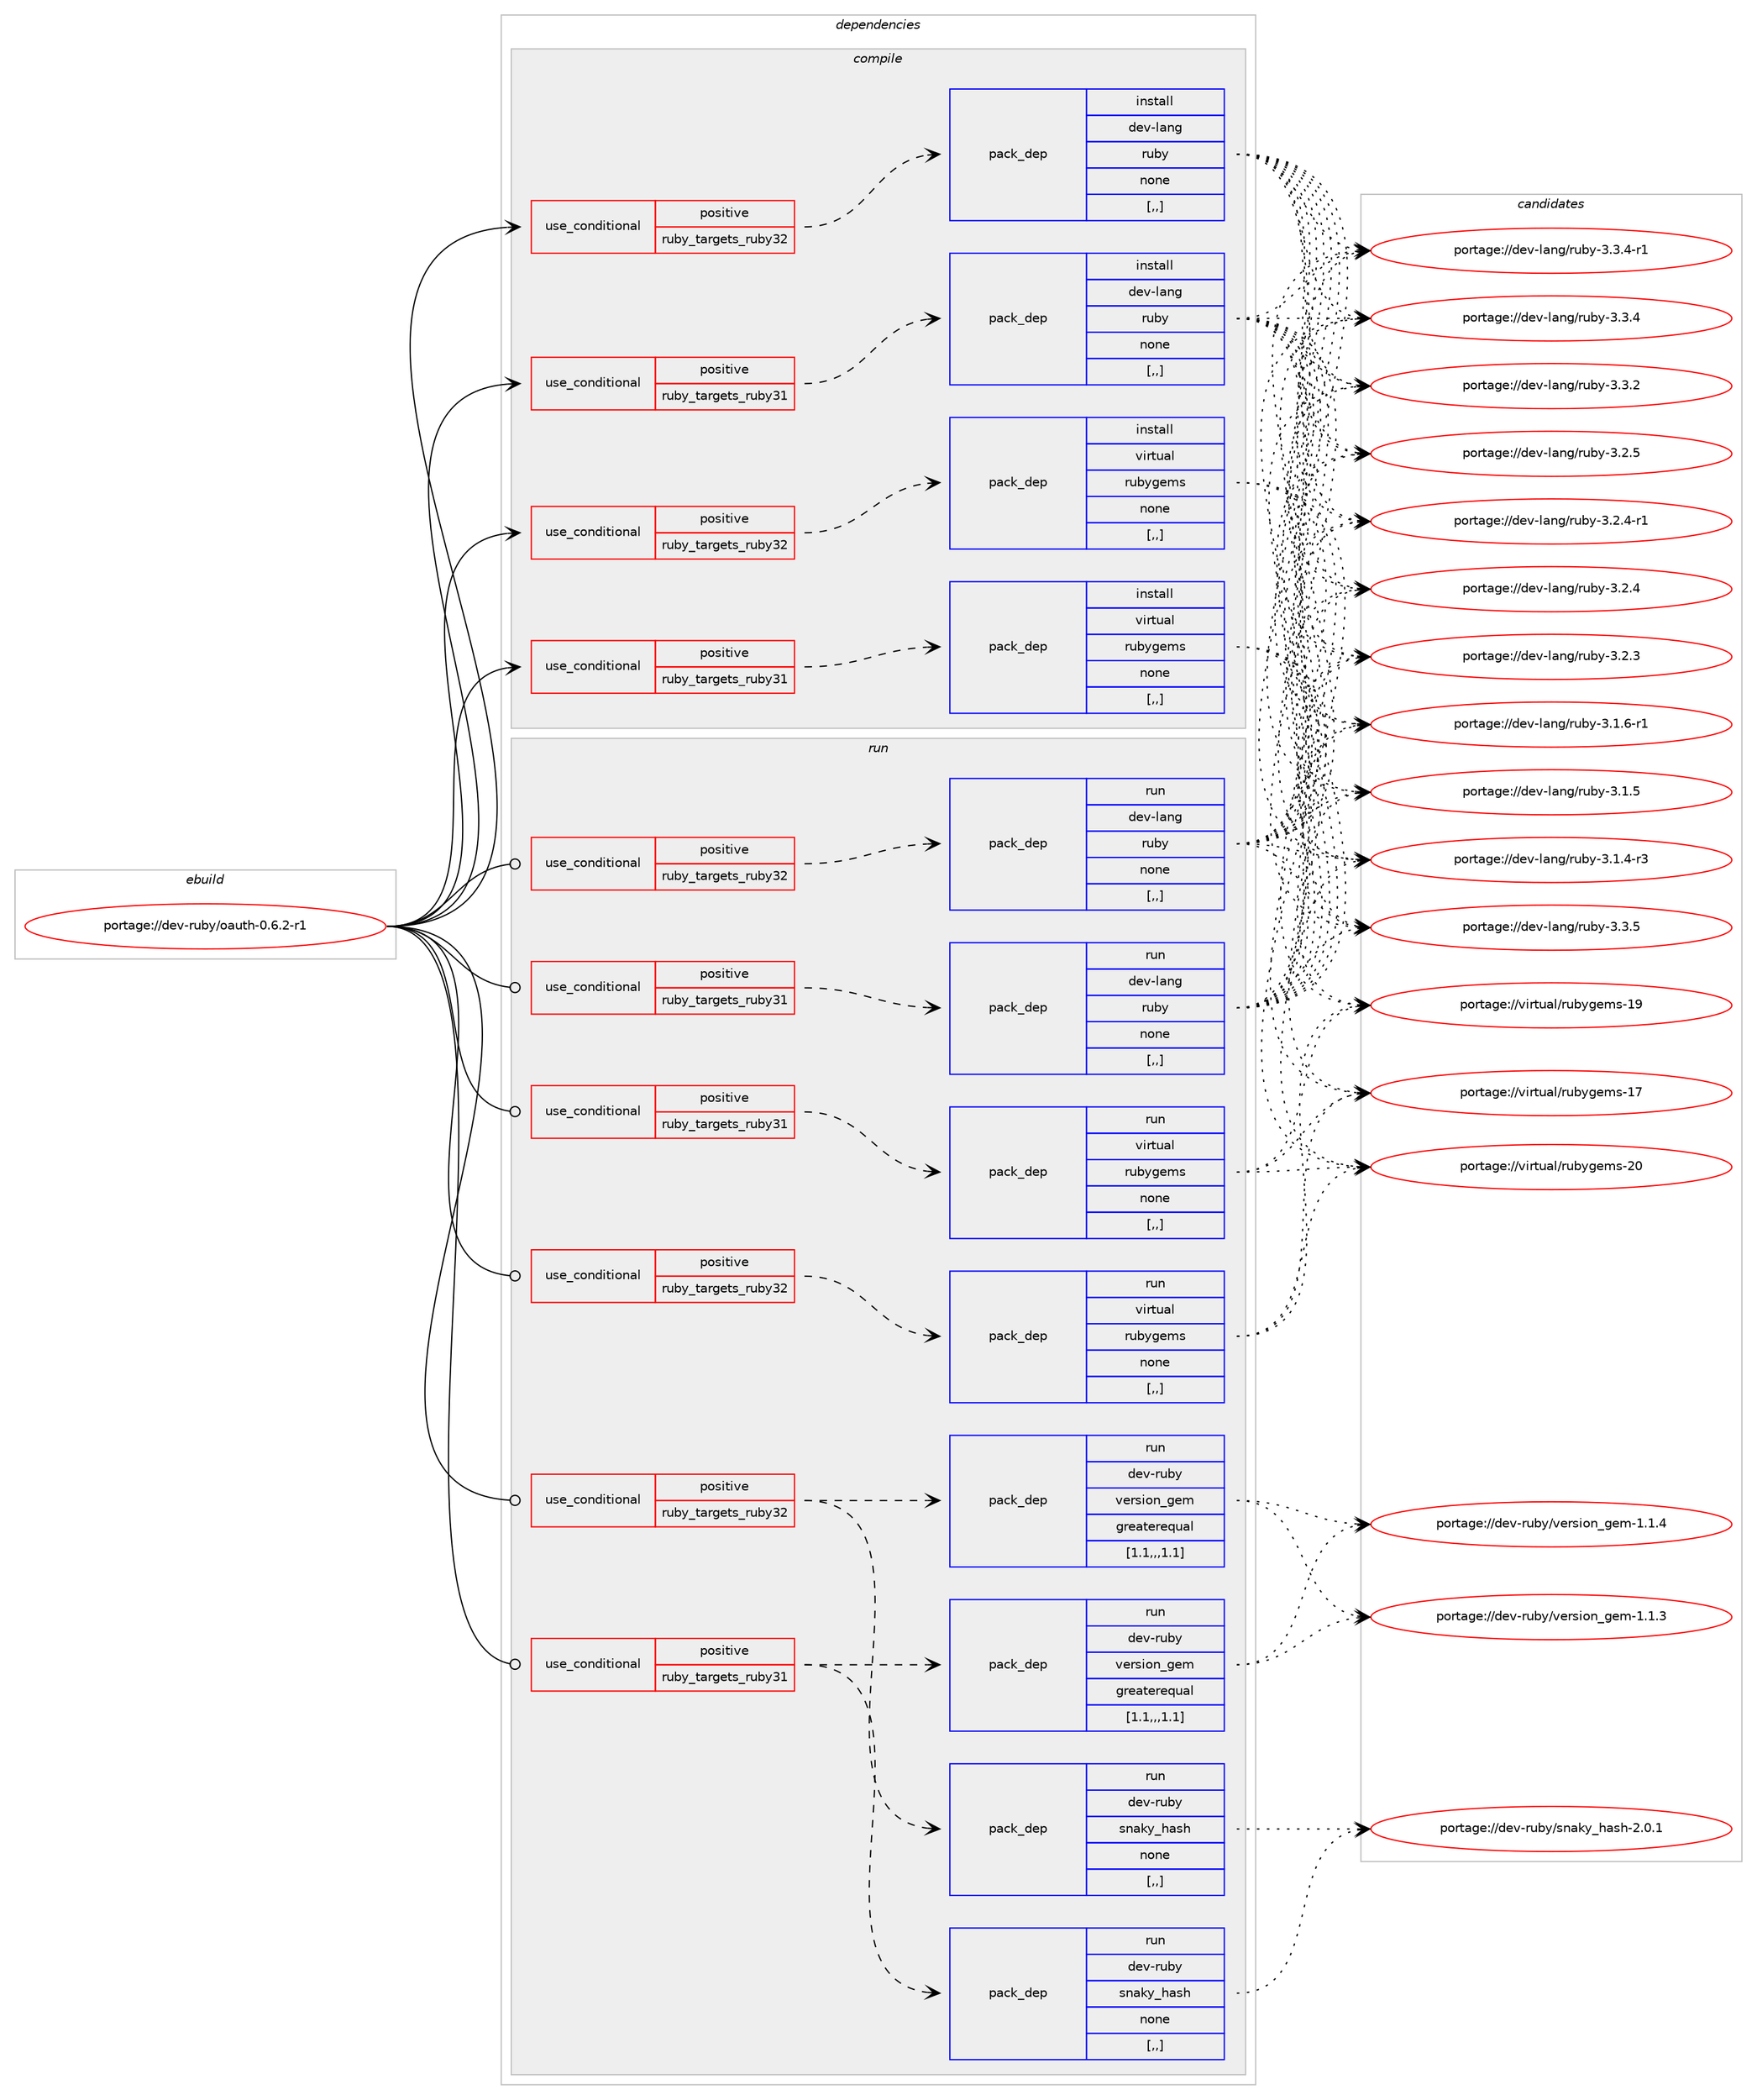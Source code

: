 digraph prolog {

# *************
# Graph options
# *************

newrank=true;
concentrate=true;
compound=true;
graph [rankdir=LR,fontname=Helvetica,fontsize=10,ranksep=1.5];#, ranksep=2.5, nodesep=0.2];
edge  [arrowhead=vee];
node  [fontname=Helvetica,fontsize=10];

# **********
# The ebuild
# **********

subgraph cluster_leftcol {
color=gray;
label=<<i>ebuild</i>>;
id [label="portage://dev-ruby/oauth-0.6.2-r1", color=red, width=4, href="../dev-ruby/oauth-0.6.2-r1.svg"];
}

# ****************
# The dependencies
# ****************

subgraph cluster_midcol {
color=gray;
label=<<i>dependencies</i>>;
subgraph cluster_compile {
fillcolor="#eeeeee";
style=filled;
label=<<i>compile</i>>;
subgraph cond183106 {
dependency689249 [label=<<TABLE BORDER="0" CELLBORDER="1" CELLSPACING="0" CELLPADDING="4"><TR><TD ROWSPAN="3" CELLPADDING="10">use_conditional</TD></TR><TR><TD>positive</TD></TR><TR><TD>ruby_targets_ruby31</TD></TR></TABLE>>, shape=none, color=red];
subgraph pack501206 {
dependency689250 [label=<<TABLE BORDER="0" CELLBORDER="1" CELLSPACING="0" CELLPADDING="4" WIDTH="220"><TR><TD ROWSPAN="6" CELLPADDING="30">pack_dep</TD></TR><TR><TD WIDTH="110">install</TD></TR><TR><TD>dev-lang</TD></TR><TR><TD>ruby</TD></TR><TR><TD>none</TD></TR><TR><TD>[,,]</TD></TR></TABLE>>, shape=none, color=blue];
}
dependency689249:e -> dependency689250:w [weight=20,style="dashed",arrowhead="vee"];
}
id:e -> dependency689249:w [weight=20,style="solid",arrowhead="vee"];
subgraph cond183107 {
dependency689251 [label=<<TABLE BORDER="0" CELLBORDER="1" CELLSPACING="0" CELLPADDING="4"><TR><TD ROWSPAN="3" CELLPADDING="10">use_conditional</TD></TR><TR><TD>positive</TD></TR><TR><TD>ruby_targets_ruby31</TD></TR></TABLE>>, shape=none, color=red];
subgraph pack501207 {
dependency689252 [label=<<TABLE BORDER="0" CELLBORDER="1" CELLSPACING="0" CELLPADDING="4" WIDTH="220"><TR><TD ROWSPAN="6" CELLPADDING="30">pack_dep</TD></TR><TR><TD WIDTH="110">install</TD></TR><TR><TD>virtual</TD></TR><TR><TD>rubygems</TD></TR><TR><TD>none</TD></TR><TR><TD>[,,]</TD></TR></TABLE>>, shape=none, color=blue];
}
dependency689251:e -> dependency689252:w [weight=20,style="dashed",arrowhead="vee"];
}
id:e -> dependency689251:w [weight=20,style="solid",arrowhead="vee"];
subgraph cond183108 {
dependency689253 [label=<<TABLE BORDER="0" CELLBORDER="1" CELLSPACING="0" CELLPADDING="4"><TR><TD ROWSPAN="3" CELLPADDING="10">use_conditional</TD></TR><TR><TD>positive</TD></TR><TR><TD>ruby_targets_ruby32</TD></TR></TABLE>>, shape=none, color=red];
subgraph pack501208 {
dependency689254 [label=<<TABLE BORDER="0" CELLBORDER="1" CELLSPACING="0" CELLPADDING="4" WIDTH="220"><TR><TD ROWSPAN="6" CELLPADDING="30">pack_dep</TD></TR><TR><TD WIDTH="110">install</TD></TR><TR><TD>dev-lang</TD></TR><TR><TD>ruby</TD></TR><TR><TD>none</TD></TR><TR><TD>[,,]</TD></TR></TABLE>>, shape=none, color=blue];
}
dependency689253:e -> dependency689254:w [weight=20,style="dashed",arrowhead="vee"];
}
id:e -> dependency689253:w [weight=20,style="solid",arrowhead="vee"];
subgraph cond183109 {
dependency689255 [label=<<TABLE BORDER="0" CELLBORDER="1" CELLSPACING="0" CELLPADDING="4"><TR><TD ROWSPAN="3" CELLPADDING="10">use_conditional</TD></TR><TR><TD>positive</TD></TR><TR><TD>ruby_targets_ruby32</TD></TR></TABLE>>, shape=none, color=red];
subgraph pack501209 {
dependency689256 [label=<<TABLE BORDER="0" CELLBORDER="1" CELLSPACING="0" CELLPADDING="4" WIDTH="220"><TR><TD ROWSPAN="6" CELLPADDING="30">pack_dep</TD></TR><TR><TD WIDTH="110">install</TD></TR><TR><TD>virtual</TD></TR><TR><TD>rubygems</TD></TR><TR><TD>none</TD></TR><TR><TD>[,,]</TD></TR></TABLE>>, shape=none, color=blue];
}
dependency689255:e -> dependency689256:w [weight=20,style="dashed",arrowhead="vee"];
}
id:e -> dependency689255:w [weight=20,style="solid",arrowhead="vee"];
}
subgraph cluster_compileandrun {
fillcolor="#eeeeee";
style=filled;
label=<<i>compile and run</i>>;
}
subgraph cluster_run {
fillcolor="#eeeeee";
style=filled;
label=<<i>run</i>>;
subgraph cond183110 {
dependency689257 [label=<<TABLE BORDER="0" CELLBORDER="1" CELLSPACING="0" CELLPADDING="4"><TR><TD ROWSPAN="3" CELLPADDING="10">use_conditional</TD></TR><TR><TD>positive</TD></TR><TR><TD>ruby_targets_ruby31</TD></TR></TABLE>>, shape=none, color=red];
subgraph pack501210 {
dependency689258 [label=<<TABLE BORDER="0" CELLBORDER="1" CELLSPACING="0" CELLPADDING="4" WIDTH="220"><TR><TD ROWSPAN="6" CELLPADDING="30">pack_dep</TD></TR><TR><TD WIDTH="110">run</TD></TR><TR><TD>dev-lang</TD></TR><TR><TD>ruby</TD></TR><TR><TD>none</TD></TR><TR><TD>[,,]</TD></TR></TABLE>>, shape=none, color=blue];
}
dependency689257:e -> dependency689258:w [weight=20,style="dashed",arrowhead="vee"];
}
id:e -> dependency689257:w [weight=20,style="solid",arrowhead="odot"];
subgraph cond183111 {
dependency689259 [label=<<TABLE BORDER="0" CELLBORDER="1" CELLSPACING="0" CELLPADDING="4"><TR><TD ROWSPAN="3" CELLPADDING="10">use_conditional</TD></TR><TR><TD>positive</TD></TR><TR><TD>ruby_targets_ruby31</TD></TR></TABLE>>, shape=none, color=red];
subgraph pack501211 {
dependency689260 [label=<<TABLE BORDER="0" CELLBORDER="1" CELLSPACING="0" CELLPADDING="4" WIDTH="220"><TR><TD ROWSPAN="6" CELLPADDING="30">pack_dep</TD></TR><TR><TD WIDTH="110">run</TD></TR><TR><TD>dev-ruby</TD></TR><TR><TD>snaky_hash</TD></TR><TR><TD>none</TD></TR><TR><TD>[,,]</TD></TR></TABLE>>, shape=none, color=blue];
}
dependency689259:e -> dependency689260:w [weight=20,style="dashed",arrowhead="vee"];
subgraph pack501212 {
dependency689261 [label=<<TABLE BORDER="0" CELLBORDER="1" CELLSPACING="0" CELLPADDING="4" WIDTH="220"><TR><TD ROWSPAN="6" CELLPADDING="30">pack_dep</TD></TR><TR><TD WIDTH="110">run</TD></TR><TR><TD>dev-ruby</TD></TR><TR><TD>version_gem</TD></TR><TR><TD>greaterequal</TD></TR><TR><TD>[1.1,,,1.1]</TD></TR></TABLE>>, shape=none, color=blue];
}
dependency689259:e -> dependency689261:w [weight=20,style="dashed",arrowhead="vee"];
}
id:e -> dependency689259:w [weight=20,style="solid",arrowhead="odot"];
subgraph cond183112 {
dependency689262 [label=<<TABLE BORDER="0" CELLBORDER="1" CELLSPACING="0" CELLPADDING="4"><TR><TD ROWSPAN="3" CELLPADDING="10">use_conditional</TD></TR><TR><TD>positive</TD></TR><TR><TD>ruby_targets_ruby31</TD></TR></TABLE>>, shape=none, color=red];
subgraph pack501213 {
dependency689263 [label=<<TABLE BORDER="0" CELLBORDER="1" CELLSPACING="0" CELLPADDING="4" WIDTH="220"><TR><TD ROWSPAN="6" CELLPADDING="30">pack_dep</TD></TR><TR><TD WIDTH="110">run</TD></TR><TR><TD>virtual</TD></TR><TR><TD>rubygems</TD></TR><TR><TD>none</TD></TR><TR><TD>[,,]</TD></TR></TABLE>>, shape=none, color=blue];
}
dependency689262:e -> dependency689263:w [weight=20,style="dashed",arrowhead="vee"];
}
id:e -> dependency689262:w [weight=20,style="solid",arrowhead="odot"];
subgraph cond183113 {
dependency689264 [label=<<TABLE BORDER="0" CELLBORDER="1" CELLSPACING="0" CELLPADDING="4"><TR><TD ROWSPAN="3" CELLPADDING="10">use_conditional</TD></TR><TR><TD>positive</TD></TR><TR><TD>ruby_targets_ruby32</TD></TR></TABLE>>, shape=none, color=red];
subgraph pack501214 {
dependency689265 [label=<<TABLE BORDER="0" CELLBORDER="1" CELLSPACING="0" CELLPADDING="4" WIDTH="220"><TR><TD ROWSPAN="6" CELLPADDING="30">pack_dep</TD></TR><TR><TD WIDTH="110">run</TD></TR><TR><TD>dev-lang</TD></TR><TR><TD>ruby</TD></TR><TR><TD>none</TD></TR><TR><TD>[,,]</TD></TR></TABLE>>, shape=none, color=blue];
}
dependency689264:e -> dependency689265:w [weight=20,style="dashed",arrowhead="vee"];
}
id:e -> dependency689264:w [weight=20,style="solid",arrowhead="odot"];
subgraph cond183114 {
dependency689266 [label=<<TABLE BORDER="0" CELLBORDER="1" CELLSPACING="0" CELLPADDING="4"><TR><TD ROWSPAN="3" CELLPADDING="10">use_conditional</TD></TR><TR><TD>positive</TD></TR><TR><TD>ruby_targets_ruby32</TD></TR></TABLE>>, shape=none, color=red];
subgraph pack501215 {
dependency689267 [label=<<TABLE BORDER="0" CELLBORDER="1" CELLSPACING="0" CELLPADDING="4" WIDTH="220"><TR><TD ROWSPAN="6" CELLPADDING="30">pack_dep</TD></TR><TR><TD WIDTH="110">run</TD></TR><TR><TD>dev-ruby</TD></TR><TR><TD>snaky_hash</TD></TR><TR><TD>none</TD></TR><TR><TD>[,,]</TD></TR></TABLE>>, shape=none, color=blue];
}
dependency689266:e -> dependency689267:w [weight=20,style="dashed",arrowhead="vee"];
subgraph pack501216 {
dependency689268 [label=<<TABLE BORDER="0" CELLBORDER="1" CELLSPACING="0" CELLPADDING="4" WIDTH="220"><TR><TD ROWSPAN="6" CELLPADDING="30">pack_dep</TD></TR><TR><TD WIDTH="110">run</TD></TR><TR><TD>dev-ruby</TD></TR><TR><TD>version_gem</TD></TR><TR><TD>greaterequal</TD></TR><TR><TD>[1.1,,,1.1]</TD></TR></TABLE>>, shape=none, color=blue];
}
dependency689266:e -> dependency689268:w [weight=20,style="dashed",arrowhead="vee"];
}
id:e -> dependency689266:w [weight=20,style="solid",arrowhead="odot"];
subgraph cond183115 {
dependency689269 [label=<<TABLE BORDER="0" CELLBORDER="1" CELLSPACING="0" CELLPADDING="4"><TR><TD ROWSPAN="3" CELLPADDING="10">use_conditional</TD></TR><TR><TD>positive</TD></TR><TR><TD>ruby_targets_ruby32</TD></TR></TABLE>>, shape=none, color=red];
subgraph pack501217 {
dependency689270 [label=<<TABLE BORDER="0" CELLBORDER="1" CELLSPACING="0" CELLPADDING="4" WIDTH="220"><TR><TD ROWSPAN="6" CELLPADDING="30">pack_dep</TD></TR><TR><TD WIDTH="110">run</TD></TR><TR><TD>virtual</TD></TR><TR><TD>rubygems</TD></TR><TR><TD>none</TD></TR><TR><TD>[,,]</TD></TR></TABLE>>, shape=none, color=blue];
}
dependency689269:e -> dependency689270:w [weight=20,style="dashed",arrowhead="vee"];
}
id:e -> dependency689269:w [weight=20,style="solid",arrowhead="odot"];
}
}

# **************
# The candidates
# **************

subgraph cluster_choices {
rank=same;
color=gray;
label=<<i>candidates</i>>;

subgraph choice501206 {
color=black;
nodesep=1;
choice10010111845108971101034711411798121455146514653 [label="portage://dev-lang/ruby-3.3.5", color=red, width=4,href="../dev-lang/ruby-3.3.5.svg"];
choice100101118451089711010347114117981214551465146524511449 [label="portage://dev-lang/ruby-3.3.4-r1", color=red, width=4,href="../dev-lang/ruby-3.3.4-r1.svg"];
choice10010111845108971101034711411798121455146514652 [label="portage://dev-lang/ruby-3.3.4", color=red, width=4,href="../dev-lang/ruby-3.3.4.svg"];
choice10010111845108971101034711411798121455146514650 [label="portage://dev-lang/ruby-3.3.2", color=red, width=4,href="../dev-lang/ruby-3.3.2.svg"];
choice10010111845108971101034711411798121455146504653 [label="portage://dev-lang/ruby-3.2.5", color=red, width=4,href="../dev-lang/ruby-3.2.5.svg"];
choice100101118451089711010347114117981214551465046524511449 [label="portage://dev-lang/ruby-3.2.4-r1", color=red, width=4,href="../dev-lang/ruby-3.2.4-r1.svg"];
choice10010111845108971101034711411798121455146504652 [label="portage://dev-lang/ruby-3.2.4", color=red, width=4,href="../dev-lang/ruby-3.2.4.svg"];
choice10010111845108971101034711411798121455146504651 [label="portage://dev-lang/ruby-3.2.3", color=red, width=4,href="../dev-lang/ruby-3.2.3.svg"];
choice100101118451089711010347114117981214551464946544511449 [label="portage://dev-lang/ruby-3.1.6-r1", color=red, width=4,href="../dev-lang/ruby-3.1.6-r1.svg"];
choice10010111845108971101034711411798121455146494653 [label="portage://dev-lang/ruby-3.1.5", color=red, width=4,href="../dev-lang/ruby-3.1.5.svg"];
choice100101118451089711010347114117981214551464946524511451 [label="portage://dev-lang/ruby-3.1.4-r3", color=red, width=4,href="../dev-lang/ruby-3.1.4-r3.svg"];
dependency689250:e -> choice10010111845108971101034711411798121455146514653:w [style=dotted,weight="100"];
dependency689250:e -> choice100101118451089711010347114117981214551465146524511449:w [style=dotted,weight="100"];
dependency689250:e -> choice10010111845108971101034711411798121455146514652:w [style=dotted,weight="100"];
dependency689250:e -> choice10010111845108971101034711411798121455146514650:w [style=dotted,weight="100"];
dependency689250:e -> choice10010111845108971101034711411798121455146504653:w [style=dotted,weight="100"];
dependency689250:e -> choice100101118451089711010347114117981214551465046524511449:w [style=dotted,weight="100"];
dependency689250:e -> choice10010111845108971101034711411798121455146504652:w [style=dotted,weight="100"];
dependency689250:e -> choice10010111845108971101034711411798121455146504651:w [style=dotted,weight="100"];
dependency689250:e -> choice100101118451089711010347114117981214551464946544511449:w [style=dotted,weight="100"];
dependency689250:e -> choice10010111845108971101034711411798121455146494653:w [style=dotted,weight="100"];
dependency689250:e -> choice100101118451089711010347114117981214551464946524511451:w [style=dotted,weight="100"];
}
subgraph choice501207 {
color=black;
nodesep=1;
choice118105114116117971084711411798121103101109115455048 [label="portage://virtual/rubygems-20", color=red, width=4,href="../virtual/rubygems-20.svg"];
choice118105114116117971084711411798121103101109115454957 [label="portage://virtual/rubygems-19", color=red, width=4,href="../virtual/rubygems-19.svg"];
choice118105114116117971084711411798121103101109115454955 [label="portage://virtual/rubygems-17", color=red, width=4,href="../virtual/rubygems-17.svg"];
dependency689252:e -> choice118105114116117971084711411798121103101109115455048:w [style=dotted,weight="100"];
dependency689252:e -> choice118105114116117971084711411798121103101109115454957:w [style=dotted,weight="100"];
dependency689252:e -> choice118105114116117971084711411798121103101109115454955:w [style=dotted,weight="100"];
}
subgraph choice501208 {
color=black;
nodesep=1;
choice10010111845108971101034711411798121455146514653 [label="portage://dev-lang/ruby-3.3.5", color=red, width=4,href="../dev-lang/ruby-3.3.5.svg"];
choice100101118451089711010347114117981214551465146524511449 [label="portage://dev-lang/ruby-3.3.4-r1", color=red, width=4,href="../dev-lang/ruby-3.3.4-r1.svg"];
choice10010111845108971101034711411798121455146514652 [label="portage://dev-lang/ruby-3.3.4", color=red, width=4,href="../dev-lang/ruby-3.3.4.svg"];
choice10010111845108971101034711411798121455146514650 [label="portage://dev-lang/ruby-3.3.2", color=red, width=4,href="../dev-lang/ruby-3.3.2.svg"];
choice10010111845108971101034711411798121455146504653 [label="portage://dev-lang/ruby-3.2.5", color=red, width=4,href="../dev-lang/ruby-3.2.5.svg"];
choice100101118451089711010347114117981214551465046524511449 [label="portage://dev-lang/ruby-3.2.4-r1", color=red, width=4,href="../dev-lang/ruby-3.2.4-r1.svg"];
choice10010111845108971101034711411798121455146504652 [label="portage://dev-lang/ruby-3.2.4", color=red, width=4,href="../dev-lang/ruby-3.2.4.svg"];
choice10010111845108971101034711411798121455146504651 [label="portage://dev-lang/ruby-3.2.3", color=red, width=4,href="../dev-lang/ruby-3.2.3.svg"];
choice100101118451089711010347114117981214551464946544511449 [label="portage://dev-lang/ruby-3.1.6-r1", color=red, width=4,href="../dev-lang/ruby-3.1.6-r1.svg"];
choice10010111845108971101034711411798121455146494653 [label="portage://dev-lang/ruby-3.1.5", color=red, width=4,href="../dev-lang/ruby-3.1.5.svg"];
choice100101118451089711010347114117981214551464946524511451 [label="portage://dev-lang/ruby-3.1.4-r3", color=red, width=4,href="../dev-lang/ruby-3.1.4-r3.svg"];
dependency689254:e -> choice10010111845108971101034711411798121455146514653:w [style=dotted,weight="100"];
dependency689254:e -> choice100101118451089711010347114117981214551465146524511449:w [style=dotted,weight="100"];
dependency689254:e -> choice10010111845108971101034711411798121455146514652:w [style=dotted,weight="100"];
dependency689254:e -> choice10010111845108971101034711411798121455146514650:w [style=dotted,weight="100"];
dependency689254:e -> choice10010111845108971101034711411798121455146504653:w [style=dotted,weight="100"];
dependency689254:e -> choice100101118451089711010347114117981214551465046524511449:w [style=dotted,weight="100"];
dependency689254:e -> choice10010111845108971101034711411798121455146504652:w [style=dotted,weight="100"];
dependency689254:e -> choice10010111845108971101034711411798121455146504651:w [style=dotted,weight="100"];
dependency689254:e -> choice100101118451089711010347114117981214551464946544511449:w [style=dotted,weight="100"];
dependency689254:e -> choice10010111845108971101034711411798121455146494653:w [style=dotted,weight="100"];
dependency689254:e -> choice100101118451089711010347114117981214551464946524511451:w [style=dotted,weight="100"];
}
subgraph choice501209 {
color=black;
nodesep=1;
choice118105114116117971084711411798121103101109115455048 [label="portage://virtual/rubygems-20", color=red, width=4,href="../virtual/rubygems-20.svg"];
choice118105114116117971084711411798121103101109115454957 [label="portage://virtual/rubygems-19", color=red, width=4,href="../virtual/rubygems-19.svg"];
choice118105114116117971084711411798121103101109115454955 [label="portage://virtual/rubygems-17", color=red, width=4,href="../virtual/rubygems-17.svg"];
dependency689256:e -> choice118105114116117971084711411798121103101109115455048:w [style=dotted,weight="100"];
dependency689256:e -> choice118105114116117971084711411798121103101109115454957:w [style=dotted,weight="100"];
dependency689256:e -> choice118105114116117971084711411798121103101109115454955:w [style=dotted,weight="100"];
}
subgraph choice501210 {
color=black;
nodesep=1;
choice10010111845108971101034711411798121455146514653 [label="portage://dev-lang/ruby-3.3.5", color=red, width=4,href="../dev-lang/ruby-3.3.5.svg"];
choice100101118451089711010347114117981214551465146524511449 [label="portage://dev-lang/ruby-3.3.4-r1", color=red, width=4,href="../dev-lang/ruby-3.3.4-r1.svg"];
choice10010111845108971101034711411798121455146514652 [label="portage://dev-lang/ruby-3.3.4", color=red, width=4,href="../dev-lang/ruby-3.3.4.svg"];
choice10010111845108971101034711411798121455146514650 [label="portage://dev-lang/ruby-3.3.2", color=red, width=4,href="../dev-lang/ruby-3.3.2.svg"];
choice10010111845108971101034711411798121455146504653 [label="portage://dev-lang/ruby-3.2.5", color=red, width=4,href="../dev-lang/ruby-3.2.5.svg"];
choice100101118451089711010347114117981214551465046524511449 [label="portage://dev-lang/ruby-3.2.4-r1", color=red, width=4,href="../dev-lang/ruby-3.2.4-r1.svg"];
choice10010111845108971101034711411798121455146504652 [label="portage://dev-lang/ruby-3.2.4", color=red, width=4,href="../dev-lang/ruby-3.2.4.svg"];
choice10010111845108971101034711411798121455146504651 [label="portage://dev-lang/ruby-3.2.3", color=red, width=4,href="../dev-lang/ruby-3.2.3.svg"];
choice100101118451089711010347114117981214551464946544511449 [label="portage://dev-lang/ruby-3.1.6-r1", color=red, width=4,href="../dev-lang/ruby-3.1.6-r1.svg"];
choice10010111845108971101034711411798121455146494653 [label="portage://dev-lang/ruby-3.1.5", color=red, width=4,href="../dev-lang/ruby-3.1.5.svg"];
choice100101118451089711010347114117981214551464946524511451 [label="portage://dev-lang/ruby-3.1.4-r3", color=red, width=4,href="../dev-lang/ruby-3.1.4-r3.svg"];
dependency689258:e -> choice10010111845108971101034711411798121455146514653:w [style=dotted,weight="100"];
dependency689258:e -> choice100101118451089711010347114117981214551465146524511449:w [style=dotted,weight="100"];
dependency689258:e -> choice10010111845108971101034711411798121455146514652:w [style=dotted,weight="100"];
dependency689258:e -> choice10010111845108971101034711411798121455146514650:w [style=dotted,weight="100"];
dependency689258:e -> choice10010111845108971101034711411798121455146504653:w [style=dotted,weight="100"];
dependency689258:e -> choice100101118451089711010347114117981214551465046524511449:w [style=dotted,weight="100"];
dependency689258:e -> choice10010111845108971101034711411798121455146504652:w [style=dotted,weight="100"];
dependency689258:e -> choice10010111845108971101034711411798121455146504651:w [style=dotted,weight="100"];
dependency689258:e -> choice100101118451089711010347114117981214551464946544511449:w [style=dotted,weight="100"];
dependency689258:e -> choice10010111845108971101034711411798121455146494653:w [style=dotted,weight="100"];
dependency689258:e -> choice100101118451089711010347114117981214551464946524511451:w [style=dotted,weight="100"];
}
subgraph choice501211 {
color=black;
nodesep=1;
choice100101118451141179812147115110971071219510497115104455046484649 [label="portage://dev-ruby/snaky_hash-2.0.1", color=red, width=4,href="../dev-ruby/snaky_hash-2.0.1.svg"];
dependency689260:e -> choice100101118451141179812147115110971071219510497115104455046484649:w [style=dotted,weight="100"];
}
subgraph choice501212 {
color=black;
nodesep=1;
choice10010111845114117981214711810111411510511111095103101109454946494652 [label="portage://dev-ruby/version_gem-1.1.4", color=red, width=4,href="../dev-ruby/version_gem-1.1.4.svg"];
choice10010111845114117981214711810111411510511111095103101109454946494651 [label="portage://dev-ruby/version_gem-1.1.3", color=red, width=4,href="../dev-ruby/version_gem-1.1.3.svg"];
dependency689261:e -> choice10010111845114117981214711810111411510511111095103101109454946494652:w [style=dotted,weight="100"];
dependency689261:e -> choice10010111845114117981214711810111411510511111095103101109454946494651:w [style=dotted,weight="100"];
}
subgraph choice501213 {
color=black;
nodesep=1;
choice118105114116117971084711411798121103101109115455048 [label="portage://virtual/rubygems-20", color=red, width=4,href="../virtual/rubygems-20.svg"];
choice118105114116117971084711411798121103101109115454957 [label="portage://virtual/rubygems-19", color=red, width=4,href="../virtual/rubygems-19.svg"];
choice118105114116117971084711411798121103101109115454955 [label="portage://virtual/rubygems-17", color=red, width=4,href="../virtual/rubygems-17.svg"];
dependency689263:e -> choice118105114116117971084711411798121103101109115455048:w [style=dotted,weight="100"];
dependency689263:e -> choice118105114116117971084711411798121103101109115454957:w [style=dotted,weight="100"];
dependency689263:e -> choice118105114116117971084711411798121103101109115454955:w [style=dotted,weight="100"];
}
subgraph choice501214 {
color=black;
nodesep=1;
choice10010111845108971101034711411798121455146514653 [label="portage://dev-lang/ruby-3.3.5", color=red, width=4,href="../dev-lang/ruby-3.3.5.svg"];
choice100101118451089711010347114117981214551465146524511449 [label="portage://dev-lang/ruby-3.3.4-r1", color=red, width=4,href="../dev-lang/ruby-3.3.4-r1.svg"];
choice10010111845108971101034711411798121455146514652 [label="portage://dev-lang/ruby-3.3.4", color=red, width=4,href="../dev-lang/ruby-3.3.4.svg"];
choice10010111845108971101034711411798121455146514650 [label="portage://dev-lang/ruby-3.3.2", color=red, width=4,href="../dev-lang/ruby-3.3.2.svg"];
choice10010111845108971101034711411798121455146504653 [label="portage://dev-lang/ruby-3.2.5", color=red, width=4,href="../dev-lang/ruby-3.2.5.svg"];
choice100101118451089711010347114117981214551465046524511449 [label="portage://dev-lang/ruby-3.2.4-r1", color=red, width=4,href="../dev-lang/ruby-3.2.4-r1.svg"];
choice10010111845108971101034711411798121455146504652 [label="portage://dev-lang/ruby-3.2.4", color=red, width=4,href="../dev-lang/ruby-3.2.4.svg"];
choice10010111845108971101034711411798121455146504651 [label="portage://dev-lang/ruby-3.2.3", color=red, width=4,href="../dev-lang/ruby-3.2.3.svg"];
choice100101118451089711010347114117981214551464946544511449 [label="portage://dev-lang/ruby-3.1.6-r1", color=red, width=4,href="../dev-lang/ruby-3.1.6-r1.svg"];
choice10010111845108971101034711411798121455146494653 [label="portage://dev-lang/ruby-3.1.5", color=red, width=4,href="../dev-lang/ruby-3.1.5.svg"];
choice100101118451089711010347114117981214551464946524511451 [label="portage://dev-lang/ruby-3.1.4-r3", color=red, width=4,href="../dev-lang/ruby-3.1.4-r3.svg"];
dependency689265:e -> choice10010111845108971101034711411798121455146514653:w [style=dotted,weight="100"];
dependency689265:e -> choice100101118451089711010347114117981214551465146524511449:w [style=dotted,weight="100"];
dependency689265:e -> choice10010111845108971101034711411798121455146514652:w [style=dotted,weight="100"];
dependency689265:e -> choice10010111845108971101034711411798121455146514650:w [style=dotted,weight="100"];
dependency689265:e -> choice10010111845108971101034711411798121455146504653:w [style=dotted,weight="100"];
dependency689265:e -> choice100101118451089711010347114117981214551465046524511449:w [style=dotted,weight="100"];
dependency689265:e -> choice10010111845108971101034711411798121455146504652:w [style=dotted,weight="100"];
dependency689265:e -> choice10010111845108971101034711411798121455146504651:w [style=dotted,weight="100"];
dependency689265:e -> choice100101118451089711010347114117981214551464946544511449:w [style=dotted,weight="100"];
dependency689265:e -> choice10010111845108971101034711411798121455146494653:w [style=dotted,weight="100"];
dependency689265:e -> choice100101118451089711010347114117981214551464946524511451:w [style=dotted,weight="100"];
}
subgraph choice501215 {
color=black;
nodesep=1;
choice100101118451141179812147115110971071219510497115104455046484649 [label="portage://dev-ruby/snaky_hash-2.0.1", color=red, width=4,href="../dev-ruby/snaky_hash-2.0.1.svg"];
dependency689267:e -> choice100101118451141179812147115110971071219510497115104455046484649:w [style=dotted,weight="100"];
}
subgraph choice501216 {
color=black;
nodesep=1;
choice10010111845114117981214711810111411510511111095103101109454946494652 [label="portage://dev-ruby/version_gem-1.1.4", color=red, width=4,href="../dev-ruby/version_gem-1.1.4.svg"];
choice10010111845114117981214711810111411510511111095103101109454946494651 [label="portage://dev-ruby/version_gem-1.1.3", color=red, width=4,href="../dev-ruby/version_gem-1.1.3.svg"];
dependency689268:e -> choice10010111845114117981214711810111411510511111095103101109454946494652:w [style=dotted,weight="100"];
dependency689268:e -> choice10010111845114117981214711810111411510511111095103101109454946494651:w [style=dotted,weight="100"];
}
subgraph choice501217 {
color=black;
nodesep=1;
choice118105114116117971084711411798121103101109115455048 [label="portage://virtual/rubygems-20", color=red, width=4,href="../virtual/rubygems-20.svg"];
choice118105114116117971084711411798121103101109115454957 [label="portage://virtual/rubygems-19", color=red, width=4,href="../virtual/rubygems-19.svg"];
choice118105114116117971084711411798121103101109115454955 [label="portage://virtual/rubygems-17", color=red, width=4,href="../virtual/rubygems-17.svg"];
dependency689270:e -> choice118105114116117971084711411798121103101109115455048:w [style=dotted,weight="100"];
dependency689270:e -> choice118105114116117971084711411798121103101109115454957:w [style=dotted,weight="100"];
dependency689270:e -> choice118105114116117971084711411798121103101109115454955:w [style=dotted,weight="100"];
}
}

}
